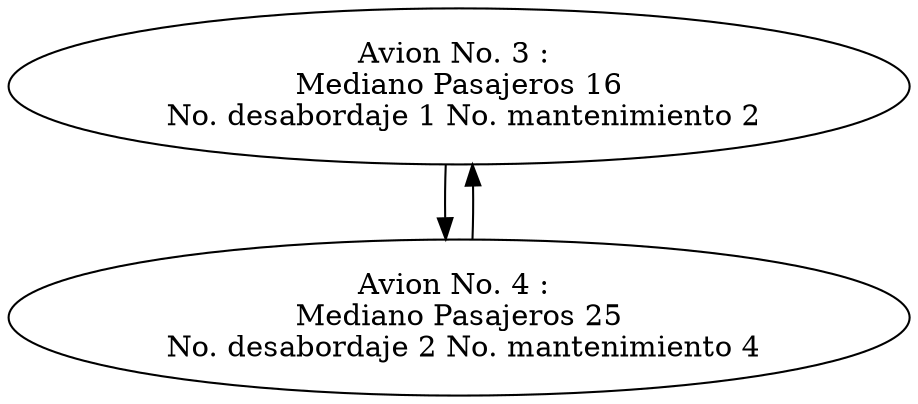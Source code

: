 digraph listadoble {
nodo888807081[label="Avion No. 3 : 
Mediano Pasajeros 16
 No. desabordaje 1 No. mantenimiento 2"];
nodo888807081->nodo1724524704;
nodo1724524704->nodo888807081;
nodo1724524704[label="Avion No. 4 : 
Mediano Pasajeros 25
 No. desabordaje 2 No. mantenimiento 4"];

}

